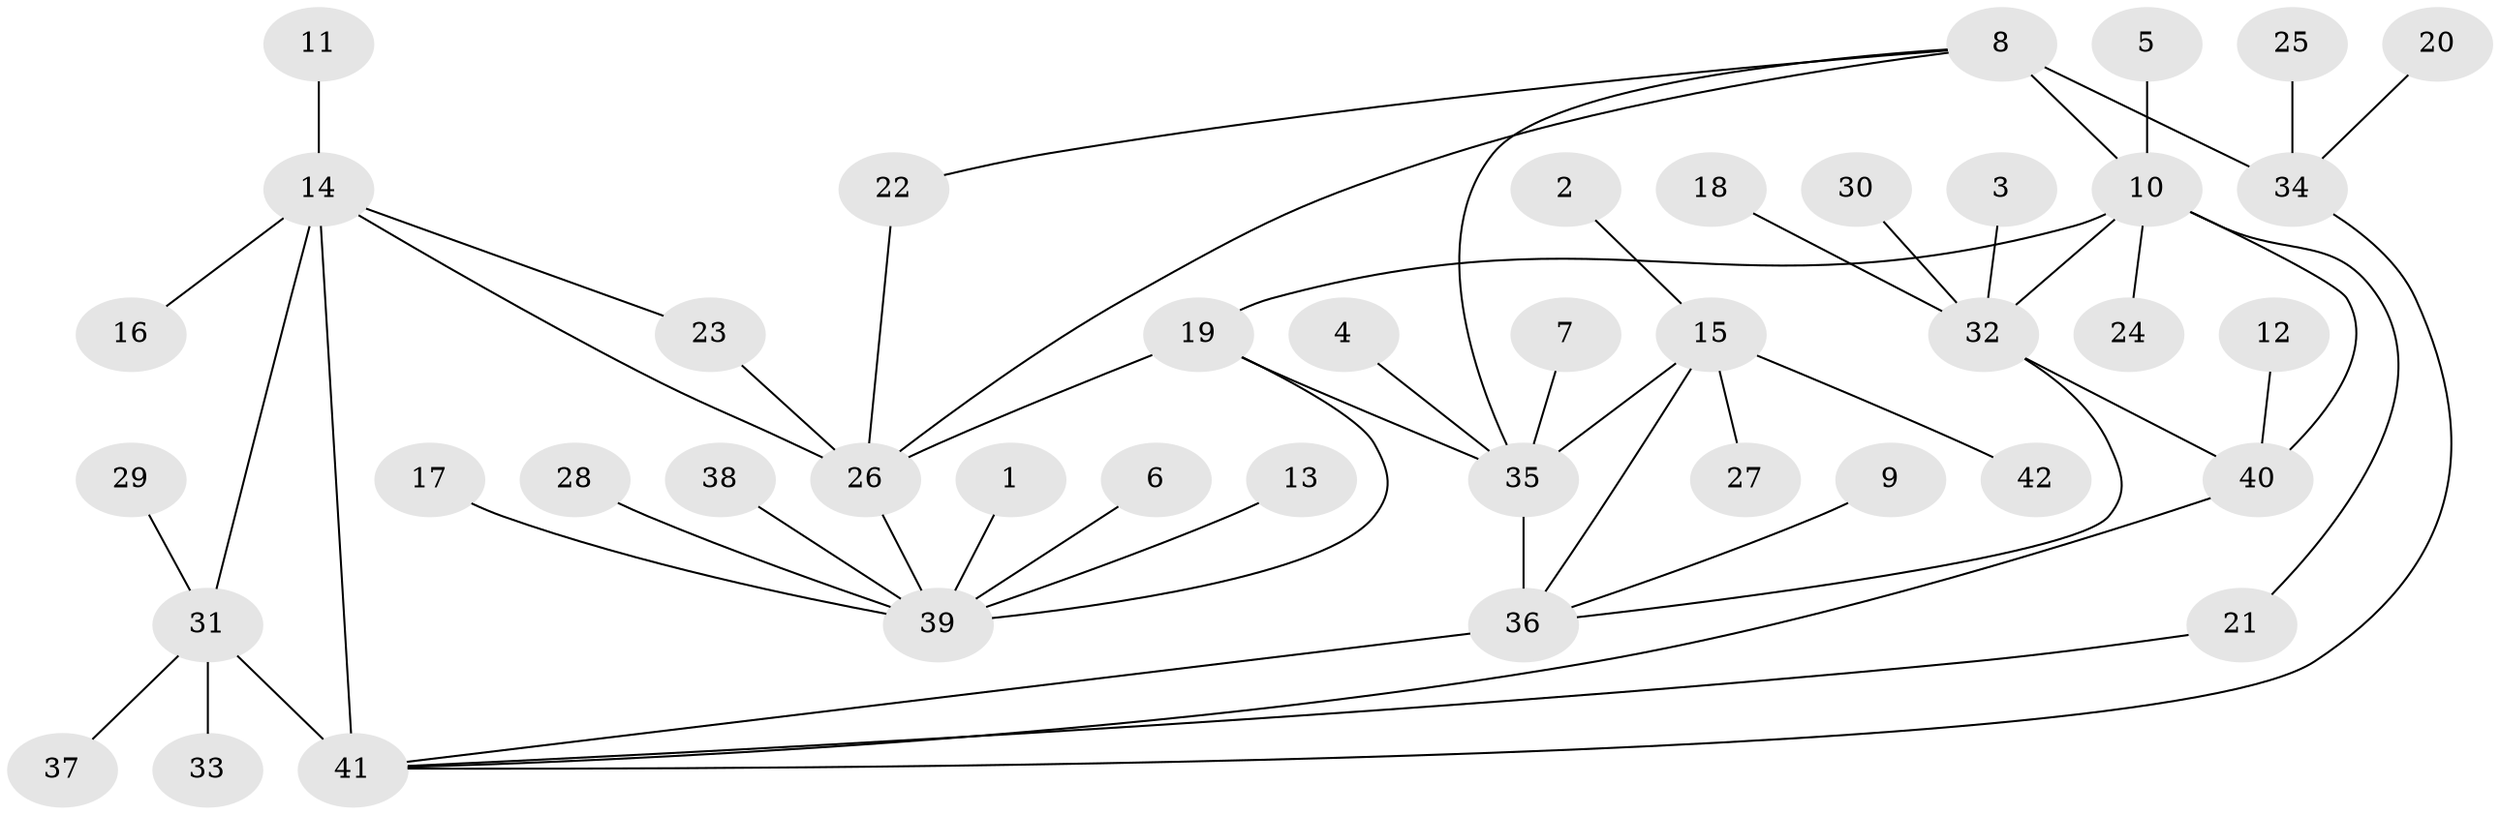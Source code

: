 // original degree distribution, {6: 0.047619047619047616, 11: 0.009523809523809525, 7: 0.0380952380952381, 10: 0.01904761904761905, 5: 0.02857142857142857, 9: 0.047619047619047616, 8: 0.02857142857142857, 4: 0.01904761904761905, 12: 0.009523809523809525, 1: 0.6285714285714286, 2: 0.09523809523809523, 3: 0.02857142857142857}
// Generated by graph-tools (version 1.1) at 2025/37/03/04/25 23:37:51]
// undirected, 42 vertices, 54 edges
graph export_dot {
  node [color=gray90,style=filled];
  1;
  2;
  3;
  4;
  5;
  6;
  7;
  8;
  9;
  10;
  11;
  12;
  13;
  14;
  15;
  16;
  17;
  18;
  19;
  20;
  21;
  22;
  23;
  24;
  25;
  26;
  27;
  28;
  29;
  30;
  31;
  32;
  33;
  34;
  35;
  36;
  37;
  38;
  39;
  40;
  41;
  42;
  1 -- 39 [weight=1.0];
  2 -- 15 [weight=1.0];
  3 -- 32 [weight=1.0];
  4 -- 35 [weight=1.0];
  5 -- 10 [weight=1.0];
  6 -- 39 [weight=1.0];
  7 -- 35 [weight=1.0];
  8 -- 10 [weight=1.0];
  8 -- 22 [weight=1.0];
  8 -- 26 [weight=1.0];
  8 -- 34 [weight=4.0];
  8 -- 35 [weight=1.0];
  9 -- 36 [weight=1.0];
  10 -- 19 [weight=1.0];
  10 -- 21 [weight=1.0];
  10 -- 24 [weight=1.0];
  10 -- 32 [weight=3.0];
  10 -- 40 [weight=1.0];
  11 -- 14 [weight=1.0];
  12 -- 40 [weight=1.0];
  13 -- 39 [weight=1.0];
  14 -- 16 [weight=1.0];
  14 -- 23 [weight=1.0];
  14 -- 26 [weight=1.0];
  14 -- 31 [weight=1.0];
  14 -- 41 [weight=3.0];
  15 -- 27 [weight=1.0];
  15 -- 35 [weight=3.0];
  15 -- 36 [weight=1.0];
  15 -- 42 [weight=1.0];
  17 -- 39 [weight=1.0];
  18 -- 32 [weight=1.0];
  19 -- 26 [weight=1.0];
  19 -- 35 [weight=1.0];
  19 -- 39 [weight=3.0];
  20 -- 34 [weight=1.0];
  21 -- 41 [weight=1.0];
  22 -- 26 [weight=1.0];
  23 -- 26 [weight=1.0];
  25 -- 34 [weight=1.0];
  26 -- 39 [weight=3.0];
  28 -- 39 [weight=1.0];
  29 -- 31 [weight=1.0];
  30 -- 32 [weight=1.0];
  31 -- 33 [weight=1.0];
  31 -- 37 [weight=1.0];
  31 -- 41 [weight=3.0];
  32 -- 36 [weight=1.0];
  32 -- 40 [weight=3.0];
  34 -- 41 [weight=1.0];
  35 -- 36 [weight=3.0];
  36 -- 41 [weight=2.0];
  38 -- 39 [weight=1.0];
  40 -- 41 [weight=1.0];
}
